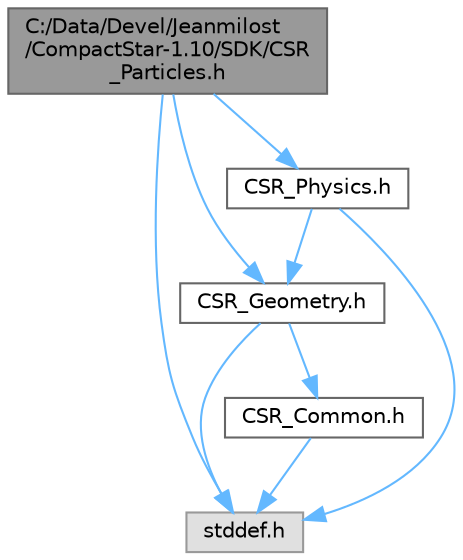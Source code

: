 digraph "C:/Data/Devel/Jeanmilost/CompactStar-1.10/SDK/CSR_Particles.h"
{
 // LATEX_PDF_SIZE
  bgcolor="transparent";
  edge [fontname=Helvetica,fontsize=10,labelfontname=Helvetica,labelfontsize=10];
  node [fontname=Helvetica,fontsize=10,shape=box,height=0.2,width=0.4];
  Node1 [id="Node000001",label="C:/Data/Devel/Jeanmilost\l/CompactStar-1.10/SDK/CSR\l_Particles.h",height=0.2,width=0.4,color="gray40", fillcolor="grey60", style="filled", fontcolor="black",tooltip=" "];
  Node1 -> Node2 [id="edge1_Node000001_Node000002",color="steelblue1",style="solid",tooltip=" "];
  Node2 [id="Node000002",label="stddef.h",height=0.2,width=0.4,color="grey60", fillcolor="#E0E0E0", style="filled",tooltip=" "];
  Node1 -> Node3 [id="edge2_Node000001_Node000003",color="steelblue1",style="solid",tooltip=" "];
  Node3 [id="Node000003",label="CSR_Geometry.h",height=0.2,width=0.4,color="grey40", fillcolor="white", style="filled",URL="$_c_s_r___geometry_8h.html",tooltip=" "];
  Node3 -> Node2 [id="edge3_Node000003_Node000002",color="steelblue1",style="solid",tooltip=" "];
  Node3 -> Node4 [id="edge4_Node000003_Node000004",color="steelblue1",style="solid",tooltip=" "];
  Node4 [id="Node000004",label="CSR_Common.h",height=0.2,width=0.4,color="grey40", fillcolor="white", style="filled",URL="$_c_s_r___common_8h.html",tooltip=" "];
  Node4 -> Node2 [id="edge5_Node000004_Node000002",color="steelblue1",style="solid",tooltip=" "];
  Node1 -> Node5 [id="edge6_Node000001_Node000005",color="steelblue1",style="solid",tooltip=" "];
  Node5 [id="Node000005",label="CSR_Physics.h",height=0.2,width=0.4,color="grey40", fillcolor="white", style="filled",URL="$_c_s_r___physics_8h.html",tooltip=" "];
  Node5 -> Node2 [id="edge7_Node000005_Node000002",color="steelblue1",style="solid",tooltip=" "];
  Node5 -> Node3 [id="edge8_Node000005_Node000003",color="steelblue1",style="solid",tooltip=" "];
}
